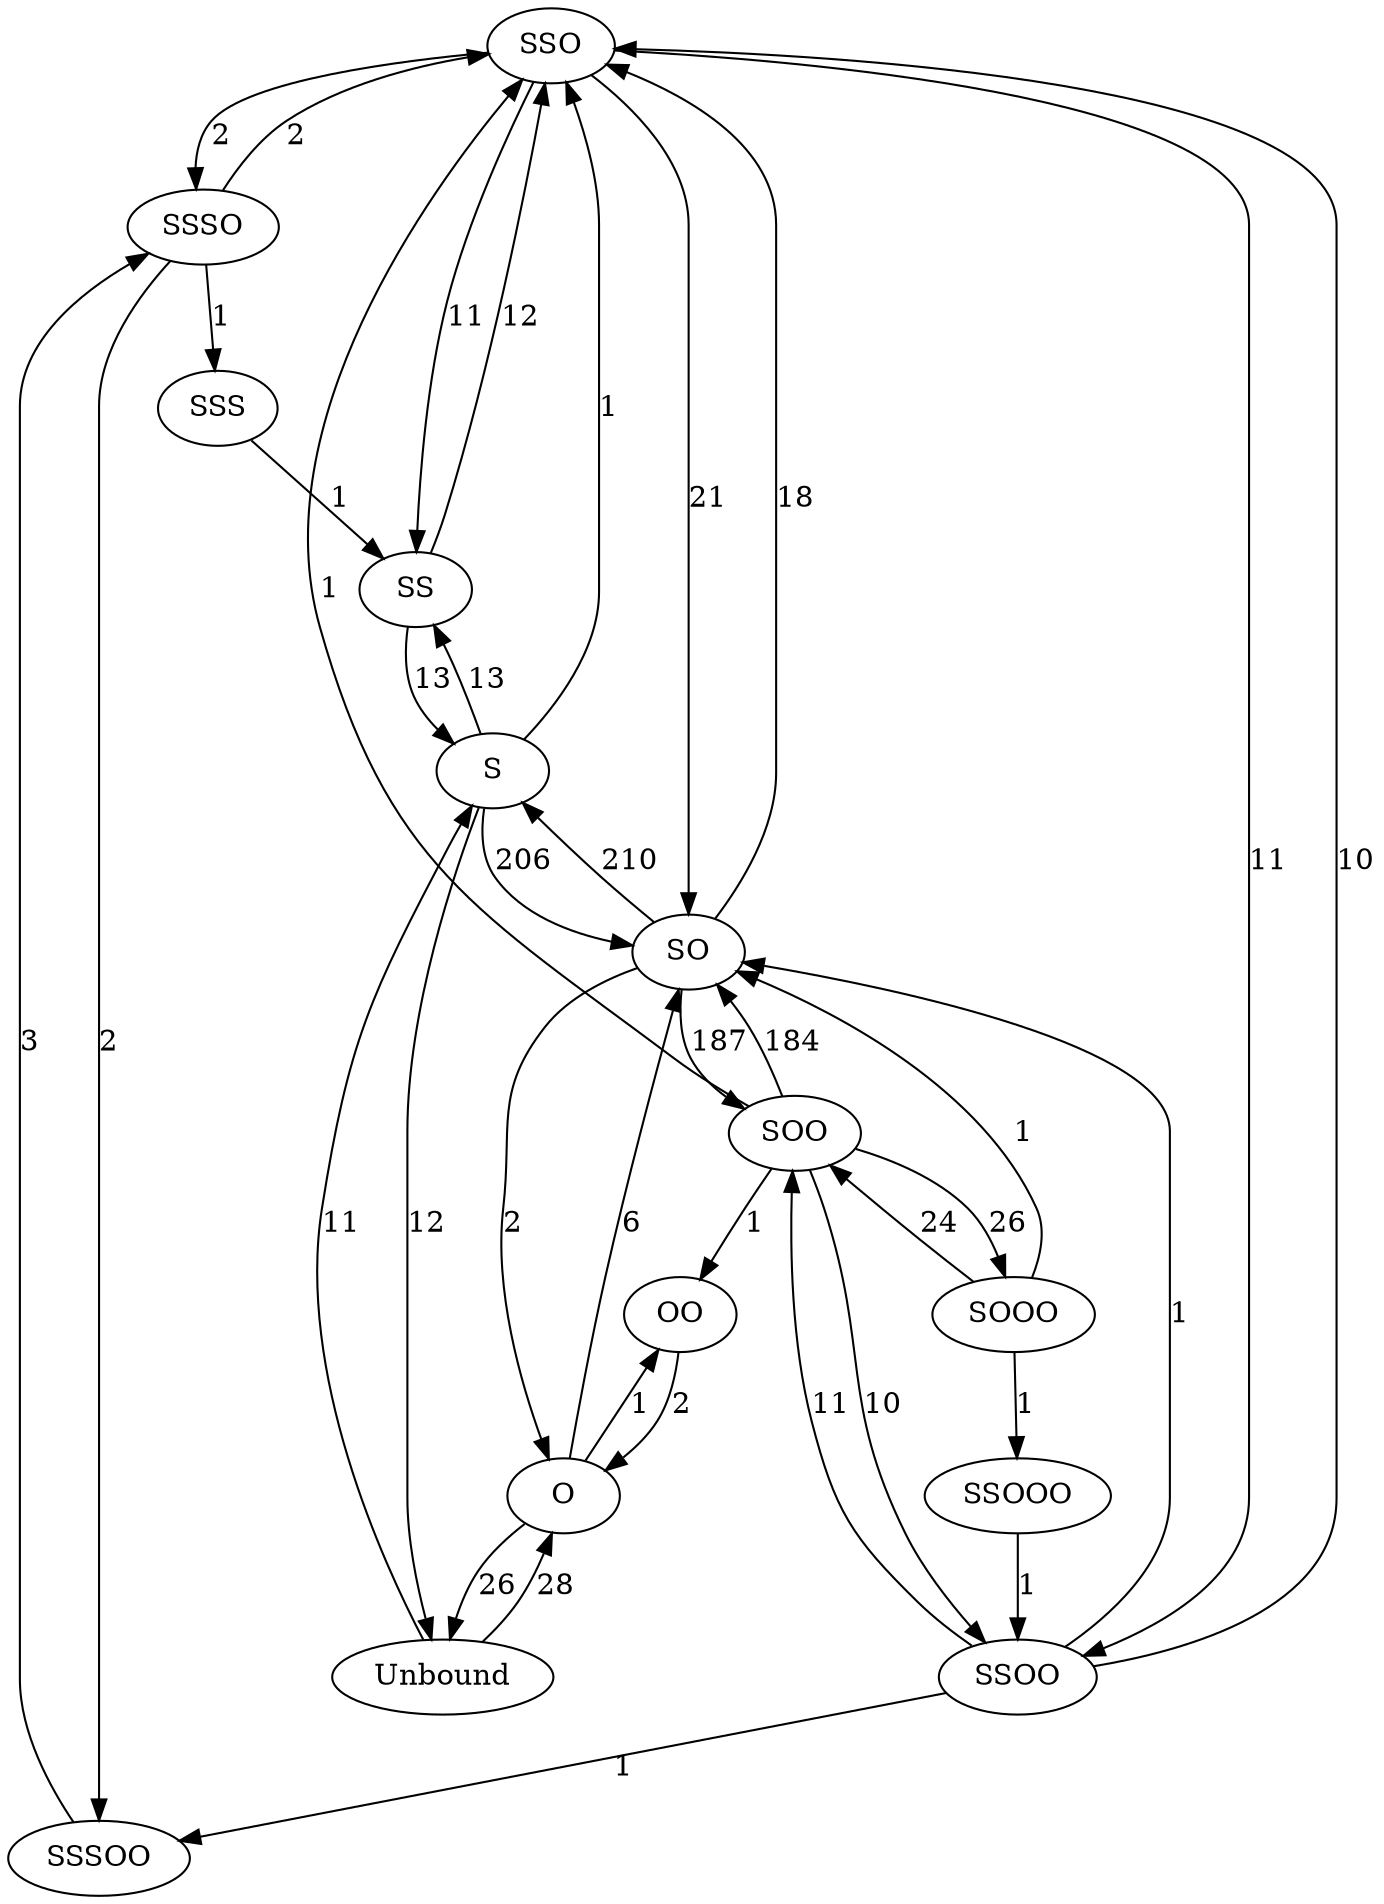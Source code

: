 
digraph NAME {
	SSO -> SSSO [ label = 2 ];
	O -> Unbound [ label = 26 ];
	SSSO -> SSSOO [ label = 2 ];
	SS -> SSO [ label = 12 ];
	SSS -> SS [ label = 1 ];
	SS -> S [ label = 13 ];
	SO -> SOO [ label = 187 ];
	SOO -> OO [ label = 1 ];
	SOO -> SSOO [ label = 10 ];
	SSO -> SSOO [ label = 11 ];
	S -> Unbound [ label = 12 ];
	OO -> O [ label = 2 ];
	SSOO -> SOO [ label = 11 ];
	SSO -> SS [ label = 11 ];
	SSO -> SO [ label = 21 ];
	SOO -> SSO [ label = 1 ];
	SSOO -> SSSOO [ label = 1 ];
	SOO -> SOOO [ label = 26 ];
	SSOO -> SSO [ label = 10 ];
	S -> SO [ label = 206 ];
	SSSO -> SSO [ label = 2 ];
	SOO -> SO [ label = 184 ];
	S -> SSO [ label = 1 ];
	SOOO -> SSOOO [ label = 1 ];
	S -> SS [ label = 13 ];
	SOOO -> SO [ label = 1 ];
	SSOO -> SO [ label = 1 ];
	O -> OO [ label = 1 ];
	SO -> O [ label = 2 ];
	SOOO -> SOO [ label = 24 ];
	Unbound -> O [ label = 28 ];
	O -> SO [ label = 6 ];
	SO -> SSO [ label = 18 ];
	SSSO -> SSS [ label = 1 ];
	Unbound -> S [ label = 11 ];
	SSOOO -> SSOO [ label = 1 ];
	SO -> S [ label = 210 ];
	SSSOO -> SSSO [ label = 3 ];
}
